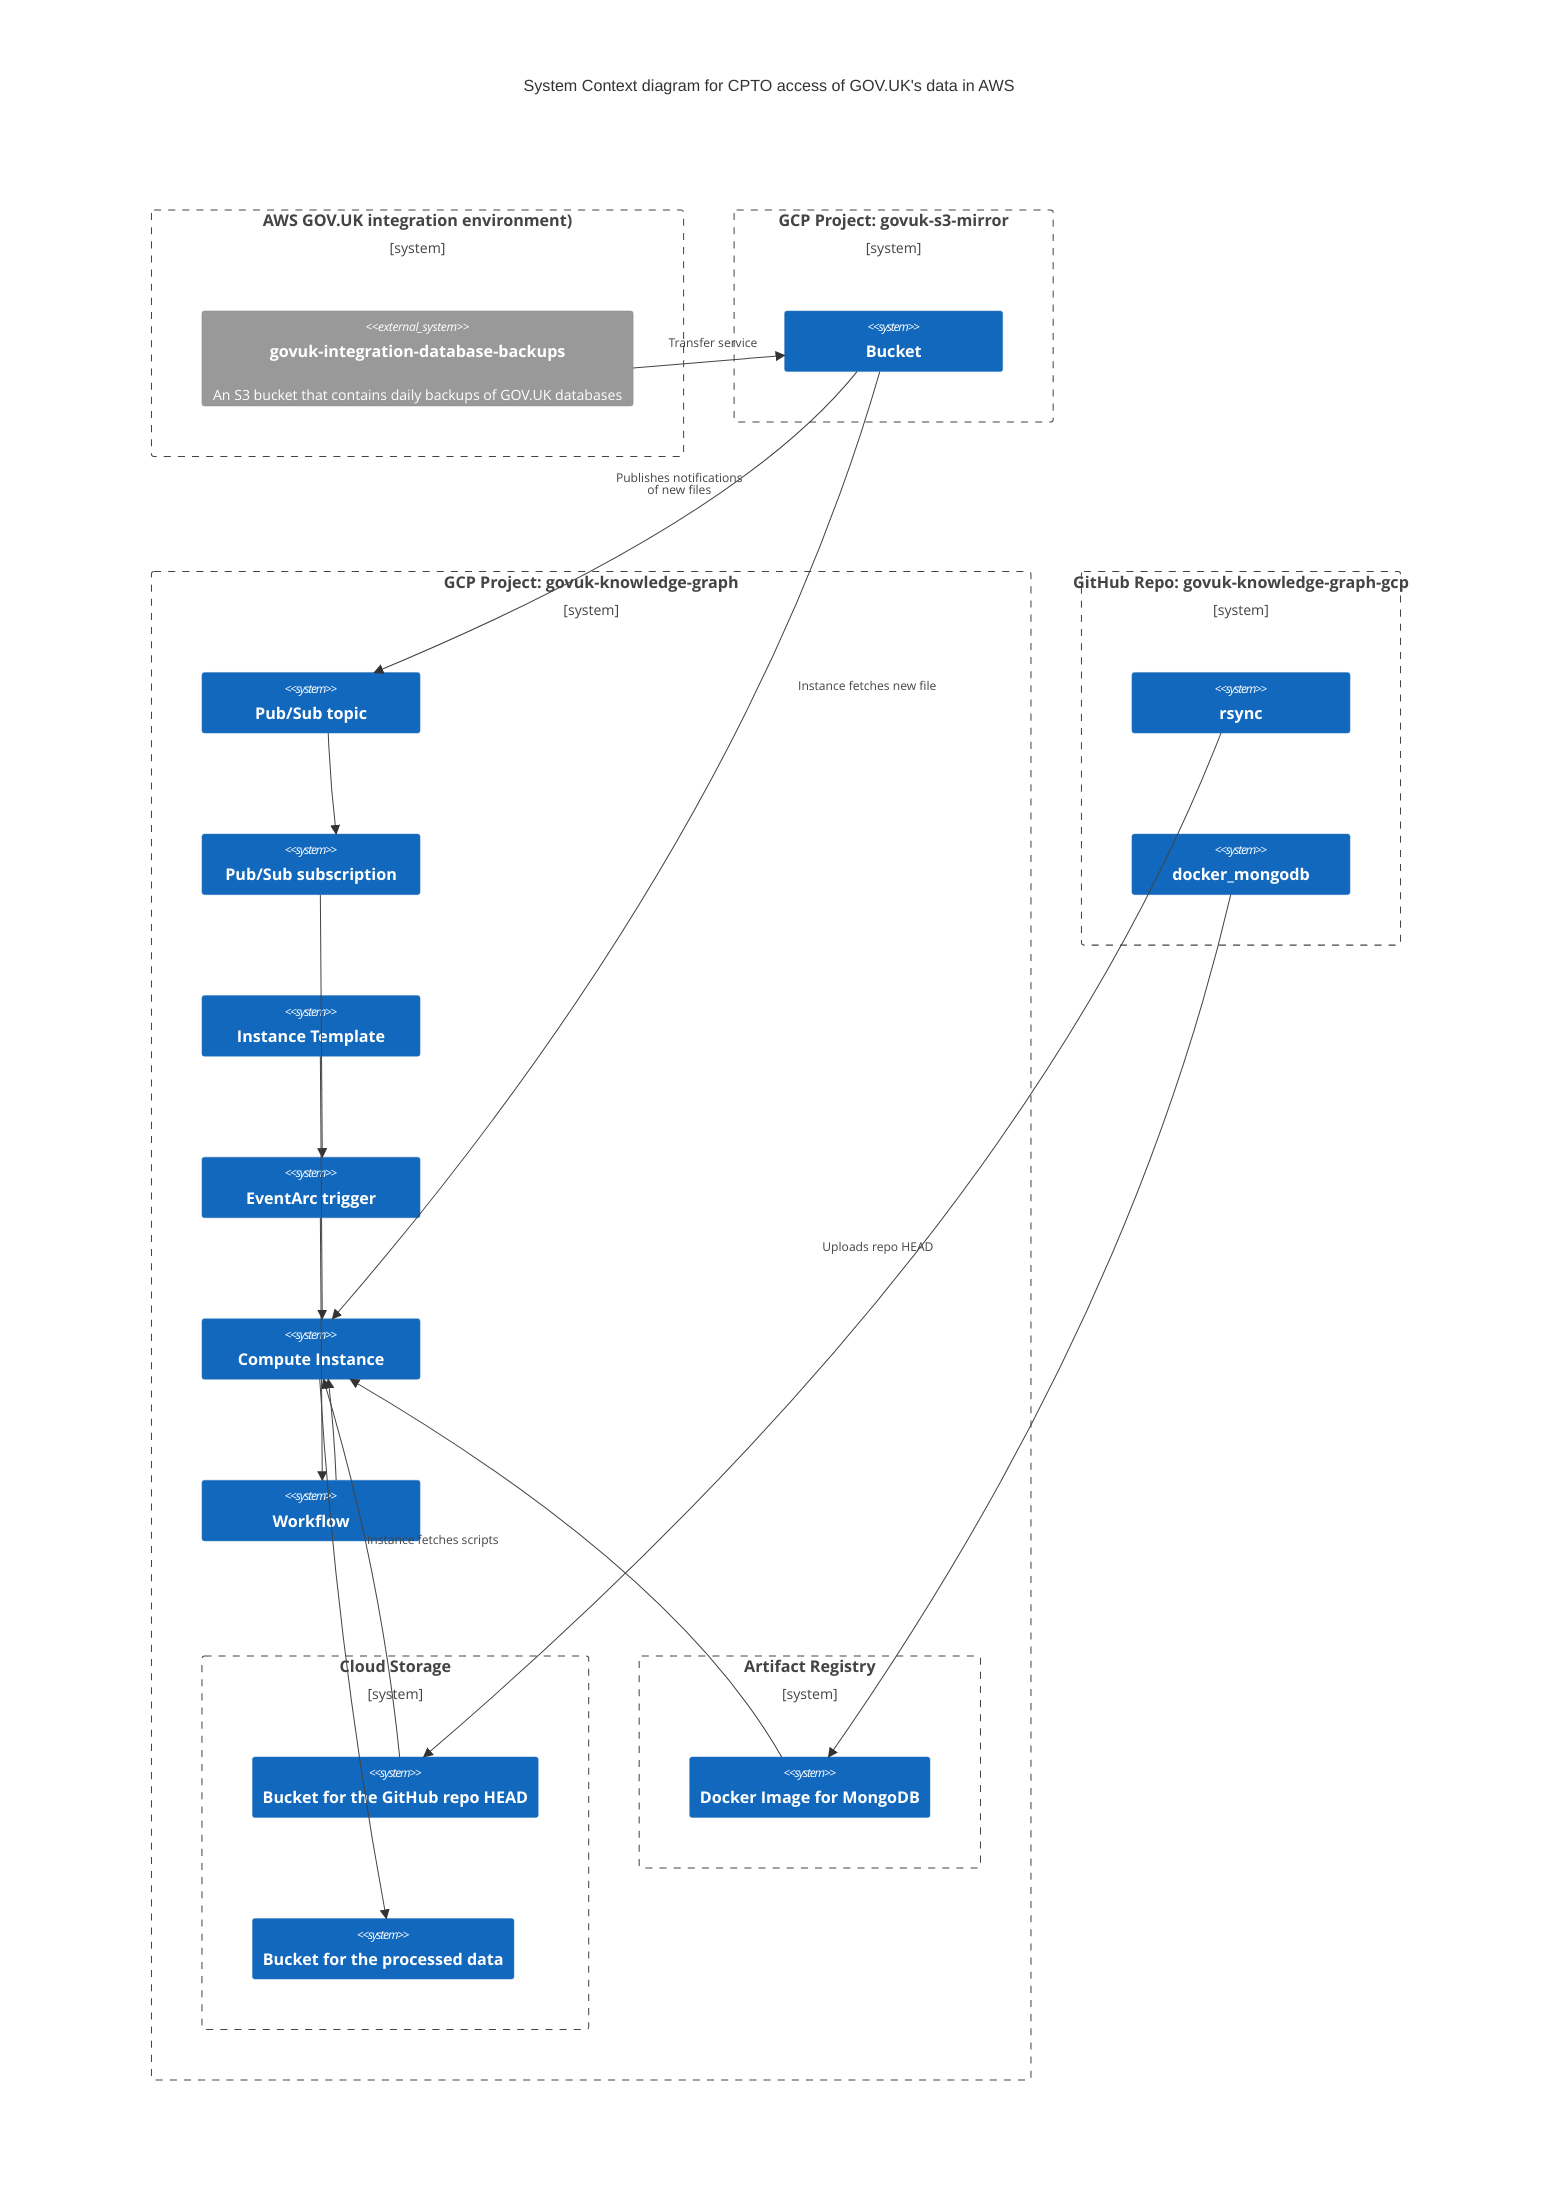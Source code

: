 C4Context
    title System Context diagram for CPTO access of GOV.UK's data in AWS


    Boundary(aws, "AWS GOV.UK integration environment)") {
        System_Ext(aws_bucket, "govuk-integration-database-backups", "An S3 bucket that contains daily backups of GOV.UK databases")
    }



        Boundary(gcp_govuk_s3_mirror, "GCP Project: govuk-s3-mirror") {
            System(bucket_1, "Bucket")
        }

        Boundary(gcp_govuk_knowledge_graph, "GCP Project: govuk-knowledge-graph") {
            System(topic_2, "Pub/Sub topic")
            System(subscription_2, "Pub/Sub subscription")
            System(template_2, "Instance Template")
            System(eventarc_2, "EventArc trigger")
            System(instance_2, "Compute Instance")
            System(workflow_2, "Workflow")

            Boundary(storage_2, "Cloud Storage") {
                System(bucket_repository, "Bucket for the GitHub repo HEAD")
                System(bucket_data_processed, "Bucket for the processed data")
            }

            Boundary(registry_2, "Artifact Registry") {
                System(docker_mongodb, "Docker Image for MongoDB")
            }
        }

        Boundary(github_govuk_knowledge_graph_gcp, "GitHub Repo: govuk-knowledge-graph-gcp") {
            System(workflow_rsync, "rsync")
            System(workflow_docker, "docker_mongodb")
        }

        Rel(aws_bucket, bucket_1, "Transfer service")

        Rel(bucket_1, topic_2, "Publishes notifications<br>of new files")
        Rel(bucket_1, instance_2, "Instance fetches new file")
        Rel(bucket_repository, instance_2, "Instance fetches scripts")
        Rel(topic_2, subscription_2, "")
        Rel(subscription_2, eventarc_2, "")
        Rel(eventarc_2, workflow_2, "")
        Rel(workflow_2, instance_2, "")

        Rel(workflow_docker, docker_mongodb, "")
        Rel(workflow_rsync, bucket_repository, "Uploads repo HEAD")
        Rel(template_2, instance_2, "")
        Rel(docker_mongodb, instance_2, "")

        Rel(instance_2, bucket_data_processed, "")



UpdateLayoutConfig($c4ShapeInRow="2", $c4BoundaryInRow="2")
UpdateRelStyle(aws_bucket, bucket_1, $offsetY="-20", $offsetX="-40")
UpdateRelStyle(bucket_1, topic_2, $offsetY="-40", $offsetX="0")
UpdateRelStyle(bucket_1, instance_2, $offsetY="-160", $offsetX="190")
UpdateRelStyle(bucket_repository, instance_2, $offsetY="-30", $offsetX="5")
UpdateRelStyle(bucket_1, topic_3, $offsetY="-20", $offsetX="60")
UpdateRelStyle(instance_2, bucket_data_processed, $offsetY="60", $offsetX="10")